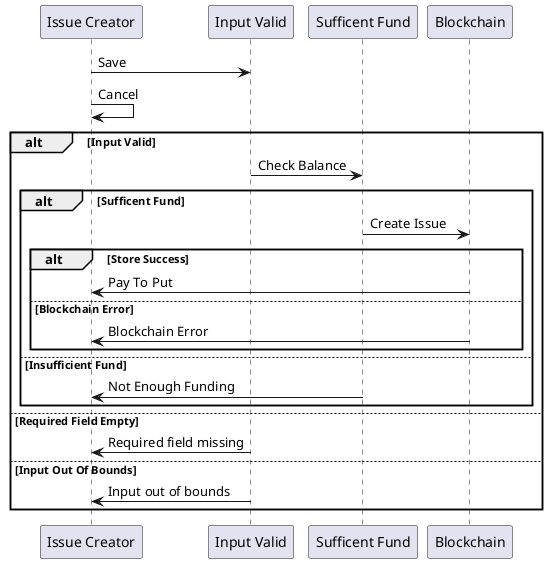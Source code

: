 @startuml "UC10 Create Issue"
"Issue Creator" -> "Input Valid": Save
"Issue Creator" -> "Issue Creator": Cancel

alt Input Valid

    "Input Valid" -> "Sufficent Fund": Check Balance

    alt Sufficent Fund
        "Sufficent Fund" -> Blockchain: Create Issue
        
        alt Store Success
             "Blockchain" -> "Issue Creator": Pay To Put
        else Blockchain Error
            "Blockchain" -> "Issue Creator" : Blockchain Error
        end
         
    else Insufficient Fund
        "Sufficent Fund" -> "Issue Creator" : Not Enough Funding
     end
    
else Required Field Empty

    "Input Valid" -> "Issue Creator": Required field missing

else Input Out Of Bounds

   "Input Valid" -> "Issue Creator": Input out of bounds

end

@enduml